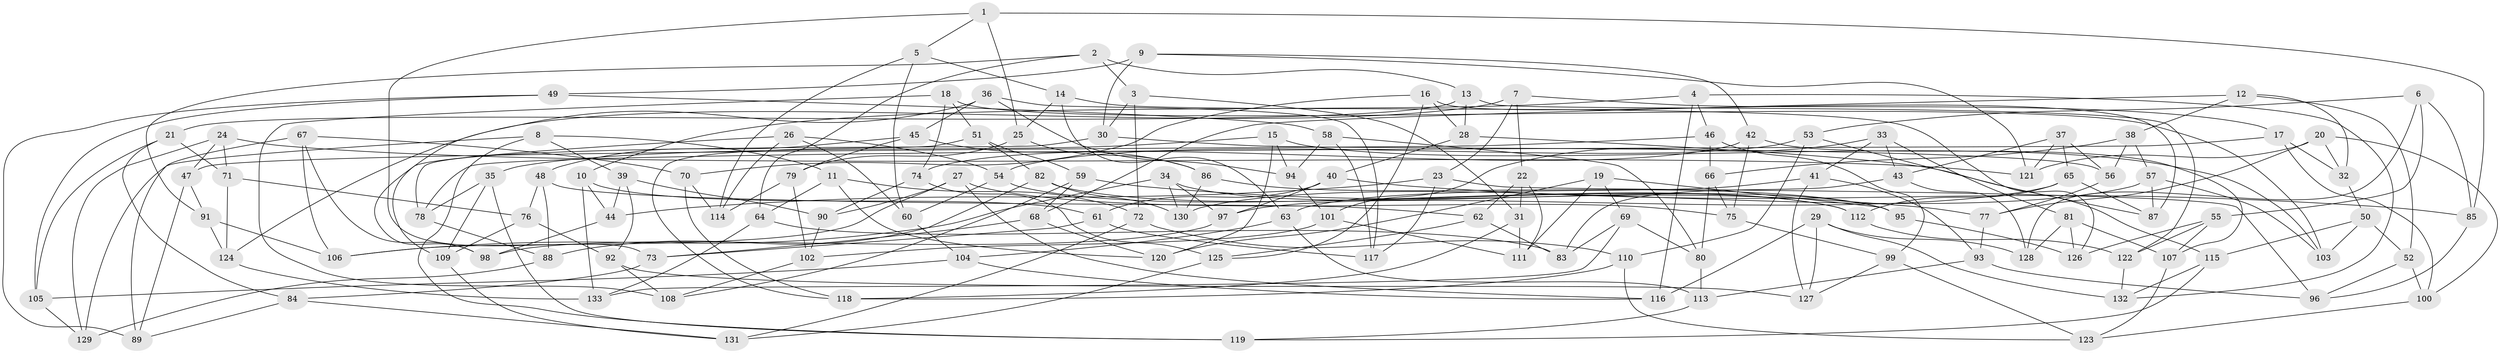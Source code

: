 // Generated by graph-tools (version 1.1) at 2025/16/03/09/25 04:16:21]
// undirected, 133 vertices, 266 edges
graph export_dot {
graph [start="1"]
  node [color=gray90,style=filled];
  1;
  2;
  3;
  4;
  5;
  6;
  7;
  8;
  9;
  10;
  11;
  12;
  13;
  14;
  15;
  16;
  17;
  18;
  19;
  20;
  21;
  22;
  23;
  24;
  25;
  26;
  27;
  28;
  29;
  30;
  31;
  32;
  33;
  34;
  35;
  36;
  37;
  38;
  39;
  40;
  41;
  42;
  43;
  44;
  45;
  46;
  47;
  48;
  49;
  50;
  51;
  52;
  53;
  54;
  55;
  56;
  57;
  58;
  59;
  60;
  61;
  62;
  63;
  64;
  65;
  66;
  67;
  68;
  69;
  70;
  71;
  72;
  73;
  74;
  75;
  76;
  77;
  78;
  79;
  80;
  81;
  82;
  83;
  84;
  85;
  86;
  87;
  88;
  89;
  90;
  91;
  92;
  93;
  94;
  95;
  96;
  97;
  98;
  99;
  100;
  101;
  102;
  103;
  104;
  105;
  106;
  107;
  108;
  109;
  110;
  111;
  112;
  113;
  114;
  115;
  116;
  117;
  118;
  119;
  120;
  121;
  122;
  123;
  124;
  125;
  126;
  127;
  128;
  129;
  130;
  131;
  132;
  133;
  1 -- 25;
  1 -- 73;
  1 -- 5;
  1 -- 85;
  2 -- 91;
  2 -- 13;
  2 -- 64;
  2 -- 3;
  3 -- 31;
  3 -- 72;
  3 -- 30;
  4 -- 116;
  4 -- 132;
  4 -- 10;
  4 -- 46;
  5 -- 114;
  5 -- 14;
  5 -- 60;
  6 -- 128;
  6 -- 85;
  6 -- 55;
  6 -- 53;
  7 -- 23;
  7 -- 124;
  7 -- 22;
  7 -- 17;
  8 -- 129;
  8 -- 119;
  8 -- 11;
  8 -- 39;
  9 -- 121;
  9 -- 30;
  9 -- 49;
  9 -- 42;
  10 -- 133;
  10 -- 44;
  10 -- 61;
  11 -- 72;
  11 -- 120;
  11 -- 64;
  12 -- 52;
  12 -- 38;
  12 -- 68;
  12 -- 32;
  13 -- 122;
  13 -- 21;
  13 -- 28;
  14 -- 126;
  14 -- 25;
  14 -- 63;
  15 -- 35;
  15 -- 94;
  15 -- 120;
  15 -- 103;
  16 -- 70;
  16 -- 125;
  16 -- 87;
  16 -- 28;
  17 -- 32;
  17 -- 100;
  17 -- 78;
  18 -- 103;
  18 -- 51;
  18 -- 108;
  18 -- 74;
  19 -- 69;
  19 -- 111;
  19 -- 120;
  19 -- 95;
  20 -- 121;
  20 -- 32;
  20 -- 77;
  20 -- 100;
  21 -- 105;
  21 -- 84;
  21 -- 71;
  22 -- 111;
  22 -- 31;
  22 -- 62;
  23 -- 96;
  23 -- 117;
  23 -- 44;
  24 -- 47;
  24 -- 121;
  24 -- 71;
  24 -- 129;
  25 -- 79;
  25 -- 86;
  26 -- 109;
  26 -- 60;
  26 -- 54;
  26 -- 114;
  27 -- 116;
  27 -- 75;
  27 -- 90;
  27 -- 106;
  28 -- 40;
  28 -- 87;
  29 -- 132;
  29 -- 128;
  29 -- 116;
  29 -- 127;
  30 -- 78;
  30 -- 56;
  31 -- 118;
  31 -- 111;
  32 -- 50;
  33 -- 81;
  33 -- 101;
  33 -- 41;
  33 -- 43;
  34 -- 130;
  34 -- 106;
  34 -- 97;
  34 -- 95;
  35 -- 119;
  35 -- 78;
  35 -- 109;
  36 -- 94;
  36 -- 98;
  36 -- 45;
  36 -- 117;
  37 -- 43;
  37 -- 65;
  37 -- 56;
  37 -- 121;
  38 -- 66;
  38 -- 57;
  38 -- 56;
  39 -- 44;
  39 -- 92;
  39 -- 90;
  40 -- 61;
  40 -- 85;
  40 -- 97;
  41 -- 63;
  41 -- 93;
  41 -- 127;
  42 -- 75;
  42 -- 74;
  42 -- 107;
  43 -- 128;
  43 -- 83;
  44 -- 98;
  45 -- 86;
  45 -- 48;
  45 -- 79;
  46 -- 66;
  46 -- 99;
  46 -- 47;
  47 -- 91;
  47 -- 89;
  48 -- 88;
  48 -- 62;
  48 -- 76;
  49 -- 58;
  49 -- 89;
  49 -- 105;
  50 -- 52;
  50 -- 103;
  50 -- 115;
  51 -- 82;
  51 -- 59;
  51 -- 118;
  52 -- 100;
  52 -- 96;
  53 -- 110;
  53 -- 54;
  53 -- 115;
  54 -- 60;
  54 -- 112;
  55 -- 107;
  55 -- 126;
  55 -- 122;
  56 -- 77;
  57 -- 87;
  57 -- 130;
  57 -- 103;
  58 -- 94;
  58 -- 117;
  58 -- 80;
  59 -- 77;
  59 -- 68;
  59 -- 108;
  60 -- 104;
  61 -- 73;
  61 -- 117;
  62 -- 125;
  62 -- 83;
  63 -- 104;
  63 -- 113;
  64 -- 83;
  64 -- 133;
  65 -- 112;
  65 -- 97;
  65 -- 87;
  66 -- 75;
  66 -- 80;
  67 -- 89;
  67 -- 70;
  67 -- 98;
  67 -- 106;
  68 -- 73;
  68 -- 120;
  69 -- 133;
  69 -- 80;
  69 -- 83;
  70 -- 118;
  70 -- 114;
  71 -- 124;
  71 -- 76;
  72 -- 131;
  72 -- 110;
  73 -- 84;
  74 -- 125;
  74 -- 90;
  75 -- 99;
  76 -- 109;
  76 -- 92;
  77 -- 93;
  78 -- 88;
  79 -- 114;
  79 -- 102;
  80 -- 113;
  81 -- 128;
  81 -- 126;
  81 -- 107;
  82 -- 88;
  82 -- 112;
  82 -- 130;
  84 -- 89;
  84 -- 131;
  85 -- 96;
  86 -- 95;
  86 -- 130;
  88 -- 129;
  90 -- 102;
  91 -- 106;
  91 -- 124;
  92 -- 127;
  92 -- 108;
  93 -- 113;
  93 -- 96;
  94 -- 101;
  95 -- 126;
  97 -- 98;
  99 -- 123;
  99 -- 127;
  100 -- 123;
  101 -- 111;
  101 -- 102;
  102 -- 108;
  104 -- 116;
  104 -- 105;
  105 -- 129;
  107 -- 123;
  109 -- 131;
  110 -- 123;
  110 -- 118;
  112 -- 122;
  113 -- 119;
  115 -- 119;
  115 -- 132;
  122 -- 132;
  124 -- 133;
  125 -- 131;
}
